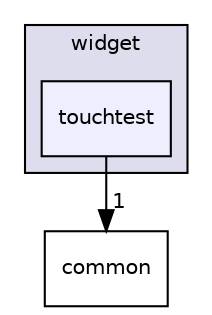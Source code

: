 digraph "widget/touchtest" {
  compound=true
  node [ fontsize="10", fontname="Helvetica"];
  edge [ labelfontsize="10", labelfontname="Helvetica"];
  subgraph clusterdir_0c245a8c11489be7bfdc89f08db7c162 {
    graph [ bgcolor="#ddddee", pencolor="black", label="widget" fontname="Helvetica", fontsize="10", URL="dir_0c245a8c11489be7bfdc89f08db7c162.html"]
  dir_c401ca28f03f0d9bc88a0a6c564e4053 [shape=box, label="touchtest", style="filled", fillcolor="#eeeeff", pencolor="black", URL="dir_c401ca28f03f0d9bc88a0a6c564e4053.html"];
  }
  dir_bdd9a5d540de89e9fe90efdfc6973a4f [shape=box label="common" URL="dir_bdd9a5d540de89e9fe90efdfc6973a4f.html"];
  dir_c401ca28f03f0d9bc88a0a6c564e4053->dir_bdd9a5d540de89e9fe90efdfc6973a4f [headlabel="1", labeldistance=1.5 headhref="dir_000038_000000.html"];
}
